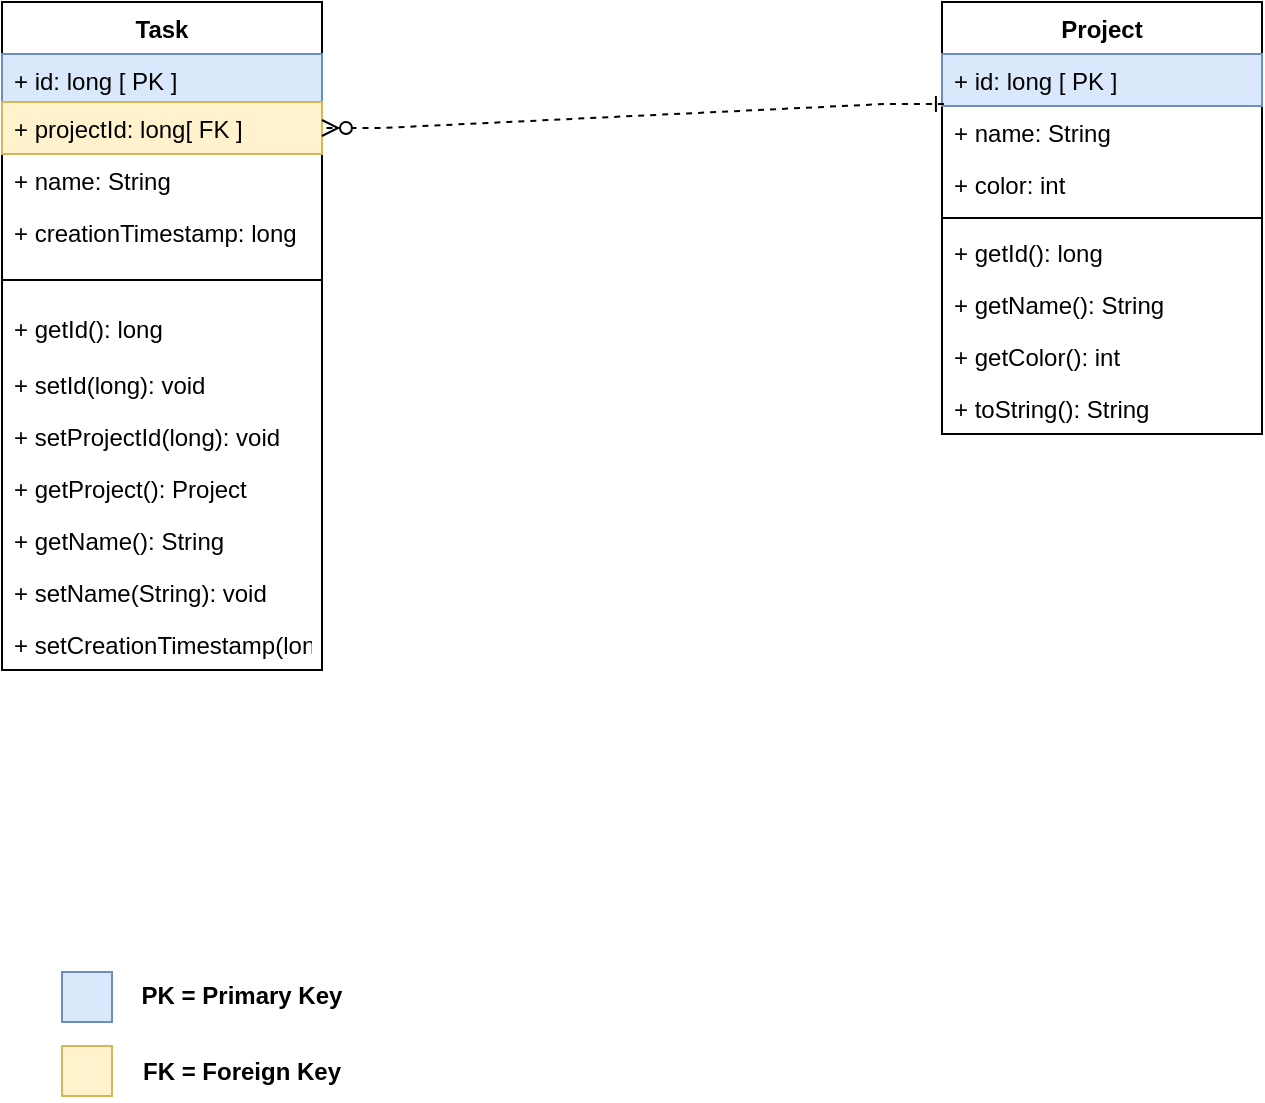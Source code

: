 <mxfile version="20.4.0" type="device"><diagram id="KdfoC9jHkx1-lgDEPxm-" name="Page-1"><mxGraphModel dx="982" dy="553" grid="1" gridSize="10" guides="1" tooltips="1" connect="1" arrows="1" fold="1" page="1" pageScale="1" pageWidth="827" pageHeight="1169" math="0" shadow="0"><root><mxCell id="0"/><mxCell id="1" parent="0"/><mxCell id="wr-m1wmXiaHF_E6s9nZA-1" value="Task" style="swimlane;fontStyle=1;align=center;verticalAlign=top;childLayout=stackLayout;horizontal=1;startSize=26;horizontalStack=0;resizeParent=1;resizeParentMax=0;resizeLast=0;collapsible=1;marginBottom=0;strokeWidth=1;" vertex="1" parent="1"><mxGeometry x="80" y="100" width="160" height="334" as="geometry"><mxRectangle x="80" y="100" width="70" height="30" as="alternateBounds"/></mxGeometry></mxCell><mxCell id="wr-m1wmXiaHF_E6s9nZA-2" value="+ id: long [ PK ] " style="text;strokeColor=#6c8ebf;fillColor=#dae8fc;align=left;verticalAlign=top;spacingLeft=4;spacingRight=4;overflow=hidden;rotatable=0;points=[[0,0.5],[1,0.5]];portConstraint=eastwest;" vertex="1" parent="wr-m1wmXiaHF_E6s9nZA-1"><mxGeometry y="26" width="160" height="24" as="geometry"/></mxCell><mxCell id="wr-m1wmXiaHF_E6s9nZA-3" value="+ projectId: long[ FK ]" style="text;align=left;verticalAlign=top;spacingLeft=4;spacingRight=4;overflow=hidden;rotatable=0;points=[[0,0.5],[1,0.5]];portConstraint=eastwest;strokeWidth=1;fillColor=#fff2cc;strokeColor=#d6b656;" vertex="1" parent="wr-m1wmXiaHF_E6s9nZA-1"><mxGeometry y="50" width="160" height="26" as="geometry"/></mxCell><mxCell id="wr-m1wmXiaHF_E6s9nZA-4" value="+ name: String" style="text;strokeColor=none;fillColor=none;align=left;verticalAlign=top;spacingLeft=4;spacingRight=4;overflow=hidden;rotatable=0;points=[[0,0.5],[1,0.5]];portConstraint=eastwest;strokeWidth=1;" vertex="1" parent="wr-m1wmXiaHF_E6s9nZA-1"><mxGeometry y="76" width="160" height="26" as="geometry"/></mxCell><mxCell id="wr-m1wmXiaHF_E6s9nZA-5" value="+ creationTimestamp: long&#10;" style="text;strokeColor=none;fillColor=none;align=left;verticalAlign=top;spacingLeft=4;spacingRight=4;overflow=hidden;rotatable=0;points=[[0,0.5],[1,0.5]];portConstraint=eastwest;strokeWidth=1;" vertex="1" parent="wr-m1wmXiaHF_E6s9nZA-1"><mxGeometry y="102" width="160" height="26" as="geometry"/></mxCell><mxCell id="wr-m1wmXiaHF_E6s9nZA-6" value="" style="line;strokeWidth=1;fillColor=none;align=left;verticalAlign=middle;spacingTop=-1;spacingLeft=3;spacingRight=3;rotatable=0;labelPosition=right;points=[];portConstraint=eastwest;strokeColor=inherit;" vertex="1" parent="wr-m1wmXiaHF_E6s9nZA-1"><mxGeometry y="128" width="160" height="22" as="geometry"/></mxCell><mxCell id="wr-m1wmXiaHF_E6s9nZA-8" value="+ getId(): long " style="text;align=left;verticalAlign=top;spacingLeft=4;spacingRight=4;overflow=hidden;rotatable=0;points=[[0,0.5],[1,0.5]];portConstraint=eastwest;" vertex="1" parent="wr-m1wmXiaHF_E6s9nZA-1"><mxGeometry y="150" width="160" height="28" as="geometry"/></mxCell><mxCell id="wr-m1wmXiaHF_E6s9nZA-9" value="+ setId(long): void" style="text;strokeColor=none;fillColor=none;align=left;verticalAlign=top;spacingLeft=4;spacingRight=4;overflow=hidden;rotatable=0;points=[[0,0.5],[1,0.5]];portConstraint=eastwest;strokeWidth=1;" vertex="1" parent="wr-m1wmXiaHF_E6s9nZA-1"><mxGeometry y="178" width="160" height="26" as="geometry"/></mxCell><mxCell id="wr-m1wmXiaHF_E6s9nZA-10" value="+ setProjectId(long): void" style="text;strokeColor=none;fillColor=none;align=left;verticalAlign=top;spacingLeft=4;spacingRight=4;overflow=hidden;rotatable=0;points=[[0,0.5],[1,0.5]];portConstraint=eastwest;strokeWidth=1;" vertex="1" parent="wr-m1wmXiaHF_E6s9nZA-1"><mxGeometry y="204" width="160" height="26" as="geometry"/></mxCell><mxCell id="wr-m1wmXiaHF_E6s9nZA-11" value="+ getProject(): Project" style="text;strokeColor=none;fillColor=none;align=left;verticalAlign=top;spacingLeft=4;spacingRight=4;overflow=hidden;rotatable=0;points=[[0,0.5],[1,0.5]];portConstraint=eastwest;strokeWidth=1;" vertex="1" parent="wr-m1wmXiaHF_E6s9nZA-1"><mxGeometry y="230" width="160" height="26" as="geometry"/></mxCell><mxCell id="wr-m1wmXiaHF_E6s9nZA-12" value="+ getName(): String" style="text;strokeColor=none;fillColor=none;align=left;verticalAlign=top;spacingLeft=4;spacingRight=4;overflow=hidden;rotatable=0;points=[[0,0.5],[1,0.5]];portConstraint=eastwest;strokeWidth=1;" vertex="1" parent="wr-m1wmXiaHF_E6s9nZA-1"><mxGeometry y="256" width="160" height="26" as="geometry"/></mxCell><mxCell id="wr-m1wmXiaHF_E6s9nZA-13" value="+ setName(String): void" style="text;strokeColor=none;fillColor=none;align=left;verticalAlign=top;spacingLeft=4;spacingRight=4;overflow=hidden;rotatable=0;points=[[0,0.5],[1,0.5]];portConstraint=eastwest;strokeWidth=1;" vertex="1" parent="wr-m1wmXiaHF_E6s9nZA-1"><mxGeometry y="282" width="160" height="26" as="geometry"/></mxCell><mxCell id="wr-m1wmXiaHF_E6s9nZA-14" value="+ setCreationTimestamp(long): void" style="text;strokeColor=none;fillColor=none;align=left;verticalAlign=top;spacingLeft=4;spacingRight=4;overflow=hidden;rotatable=0;points=[[0,0.5],[1,0.5]];portConstraint=eastwest;strokeWidth=1;" vertex="1" parent="wr-m1wmXiaHF_E6s9nZA-1"><mxGeometry y="308" width="160" height="26" as="geometry"/></mxCell><mxCell id="wr-m1wmXiaHF_E6s9nZA-15" value="Project" style="swimlane;fontStyle=1;align=center;verticalAlign=top;childLayout=stackLayout;horizontal=1;startSize=26;horizontalStack=0;resizeParent=1;resizeParentMax=0;resizeLast=0;collapsible=1;marginBottom=0;" vertex="1" parent="1"><mxGeometry x="550" y="100" width="160" height="216" as="geometry"/></mxCell><mxCell id="wr-m1wmXiaHF_E6s9nZA-16" value="+ id: long [ PK ]" style="text;strokeColor=#6c8ebf;fillColor=#dae8fc;align=left;verticalAlign=top;spacingLeft=4;spacingRight=4;overflow=hidden;rotatable=0;points=[[0,0.5],[1,0.5]];portConstraint=eastwest;" vertex="1" parent="wr-m1wmXiaHF_E6s9nZA-15"><mxGeometry y="26" width="160" height="26" as="geometry"/></mxCell><mxCell id="wr-m1wmXiaHF_E6s9nZA-17" value="+ name: String" style="text;strokeColor=none;fillColor=none;align=left;verticalAlign=top;spacingLeft=4;spacingRight=4;overflow=hidden;rotatable=0;points=[[0,0.5],[1,0.5]];portConstraint=eastwest;strokeWidth=1;" vertex="1" parent="wr-m1wmXiaHF_E6s9nZA-15"><mxGeometry y="52" width="160" height="26" as="geometry"/></mxCell><mxCell id="wr-m1wmXiaHF_E6s9nZA-18" value="+ color: int" style="text;strokeColor=none;fillColor=none;align=left;verticalAlign=top;spacingLeft=4;spacingRight=4;overflow=hidden;rotatable=0;points=[[0,0.5],[1,0.5]];portConstraint=eastwest;strokeWidth=1;" vertex="1" parent="wr-m1wmXiaHF_E6s9nZA-15"><mxGeometry y="78" width="160" height="26" as="geometry"/></mxCell><mxCell id="wr-m1wmXiaHF_E6s9nZA-19" value="" style="line;strokeWidth=1;fillColor=none;align=left;verticalAlign=middle;spacingTop=-1;spacingLeft=3;spacingRight=3;rotatable=0;labelPosition=right;points=[];portConstraint=eastwest;strokeColor=inherit;" vertex="1" parent="wr-m1wmXiaHF_E6s9nZA-15"><mxGeometry y="104" width="160" height="8" as="geometry"/></mxCell><mxCell id="wr-m1wmXiaHF_E6s9nZA-23" value="+ getId(): long" style="text;strokeColor=none;fillColor=none;align=left;verticalAlign=top;spacingLeft=4;spacingRight=4;overflow=hidden;rotatable=0;points=[[0,0.5],[1,0.5]];portConstraint=eastwest;strokeWidth=1;" vertex="1" parent="wr-m1wmXiaHF_E6s9nZA-15"><mxGeometry y="112" width="160" height="26" as="geometry"/></mxCell><mxCell id="wr-m1wmXiaHF_E6s9nZA-24" value="+ getName(): String" style="text;strokeColor=none;fillColor=none;align=left;verticalAlign=top;spacingLeft=4;spacingRight=4;overflow=hidden;rotatable=0;points=[[0,0.5],[1,0.5]];portConstraint=eastwest;strokeWidth=1;" vertex="1" parent="wr-m1wmXiaHF_E6s9nZA-15"><mxGeometry y="138" width="160" height="26" as="geometry"/></mxCell><mxCell id="wr-m1wmXiaHF_E6s9nZA-25" value="+ getColor(): int" style="text;strokeColor=none;fillColor=none;align=left;verticalAlign=top;spacingLeft=4;spacingRight=4;overflow=hidden;rotatable=0;points=[[0,0.5],[1,0.5]];portConstraint=eastwest;strokeWidth=1;" vertex="1" parent="wr-m1wmXiaHF_E6s9nZA-15"><mxGeometry y="164" width="160" height="26" as="geometry"/></mxCell><mxCell id="wr-m1wmXiaHF_E6s9nZA-26" value="+ toString(): String" style="text;strokeColor=none;fillColor=none;align=left;verticalAlign=top;spacingLeft=4;spacingRight=4;overflow=hidden;rotatable=0;points=[[0,0.5],[1,0.5]];portConstraint=eastwest;strokeWidth=1;" vertex="1" parent="wr-m1wmXiaHF_E6s9nZA-15"><mxGeometry y="190" width="160" height="26" as="geometry"/></mxCell><mxCell id="wr-m1wmXiaHF_E6s9nZA-30" value="" style="whiteSpace=wrap;html=1;aspect=fixed;fillColor=#dae8fc;strokeColor=#6c8ebf;shadow=0;" vertex="1" parent="1"><mxGeometry x="110" y="585" width="25" height="25" as="geometry"/></mxCell><mxCell id="wr-m1wmXiaHF_E6s9nZA-31" value="&lt;b&gt;PK = Primary Key&lt;/b&gt;" style="text;html=1;strokeColor=none;fillColor=none;align=center;verticalAlign=middle;whiteSpace=wrap;rounded=0;shadow=0;" vertex="1" parent="1"><mxGeometry x="140" y="581.5" width="120" height="30" as="geometry"/></mxCell><mxCell id="wr-m1wmXiaHF_E6s9nZA-33" value="" style="whiteSpace=wrap;html=1;aspect=fixed;fillColor=#fff2cc;strokeColor=#d6b656;shadow=0;" vertex="1" parent="1"><mxGeometry x="110" y="622" width="25" height="25" as="geometry"/></mxCell><mxCell id="wr-m1wmXiaHF_E6s9nZA-34" value="&lt;b&gt;FK = Foreign Key&lt;/b&gt;" style="text;html=1;strokeColor=none;fillColor=none;align=center;verticalAlign=middle;whiteSpace=wrap;rounded=0;shadow=0;" vertex="1" parent="1"><mxGeometry x="140" y="619.5" width="120" height="30" as="geometry"/></mxCell><mxCell id="wr-m1wmXiaHF_E6s9nZA-35" value="" style="edgeStyle=entityRelationEdgeStyle;fontSize=12;html=1;endArrow=ERzeroToMany;endFill=1;rounded=0;exitX=0.006;exitY=0.962;exitDx=0;exitDy=0;exitPerimeter=0;dashed=1;startArrow=ERone;startFill=0;" edge="1" parent="1" source="wr-m1wmXiaHF_E6s9nZA-16" target="wr-m1wmXiaHF_E6s9nZA-3"><mxGeometry width="100" height="100" relative="1" as="geometry"><mxPoint x="364" y="290" as="sourcePoint"/><mxPoint x="464" y="190" as="targetPoint"/></mxGeometry></mxCell></root></mxGraphModel></diagram></mxfile>